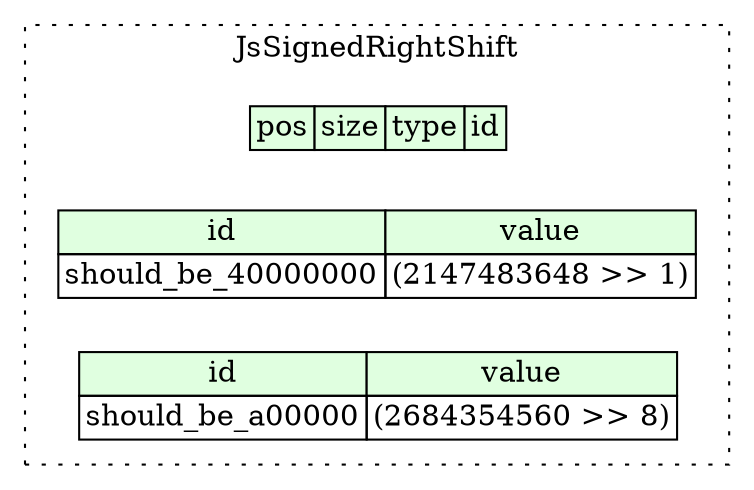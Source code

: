digraph {
	rankdir=LR;
	node [shape=plaintext];
	subgraph cluster__js_signed_right_shift {
		label="JsSignedRightShift";
		graph[style=dotted];

		js_signed_right_shift__seq [label=<<TABLE BORDER="0" CELLBORDER="1" CELLSPACING="0">
			<TR><TD BGCOLOR="#E0FFE0">pos</TD><TD BGCOLOR="#E0FFE0">size</TD><TD BGCOLOR="#E0FFE0">type</TD><TD BGCOLOR="#E0FFE0">id</TD></TR>
		</TABLE>>];
		js_signed_right_shift__inst__should_be_40000000 [label=<<TABLE BORDER="0" CELLBORDER="1" CELLSPACING="0">
			<TR><TD BGCOLOR="#E0FFE0">id</TD><TD BGCOLOR="#E0FFE0">value</TD></TR>
			<TR><TD>should_be_40000000</TD><TD>(2147483648 &gt;&gt; 1)</TD></TR>
		</TABLE>>];
		js_signed_right_shift__inst__should_be_a00000 [label=<<TABLE BORDER="0" CELLBORDER="1" CELLSPACING="0">
			<TR><TD BGCOLOR="#E0FFE0">id</TD><TD BGCOLOR="#E0FFE0">value</TD></TR>
			<TR><TD>should_be_a00000</TD><TD>(2684354560 &gt;&gt; 8)</TD></TR>
		</TABLE>>];
	}
}
